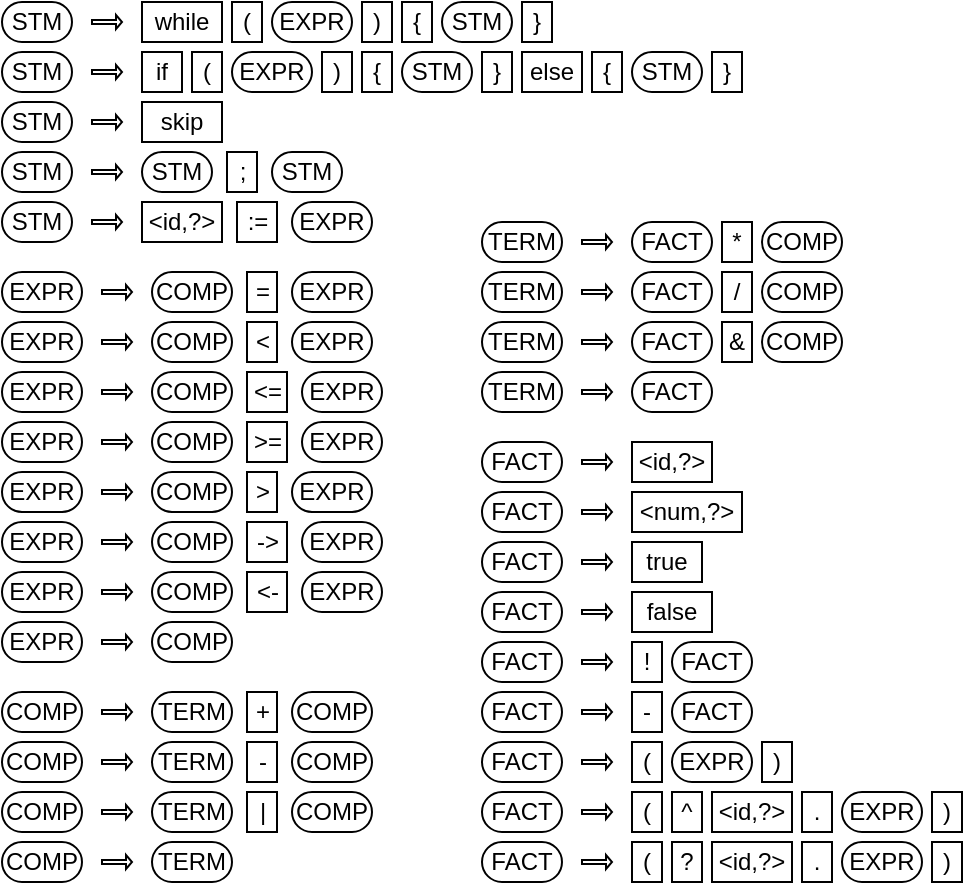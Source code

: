 <mxfile version="13.9.2" type="device"><diagram id="_DLMi7Rd4zB4vuH4XmJa" name="Page-1"><mxGraphModel dx="1185" dy="742" grid="1" gridSize="10" guides="1" tooltips="1" connect="1" arrows="1" fold="1" page="1" pageScale="1" pageWidth="827" pageHeight="1169" math="0" shadow="0"><root><mxCell id="0"/><mxCell id="1" parent="0"/><mxCell id="IXW-Yox70VNDbSDln5-R-162" value="STM" style="rounded=1;whiteSpace=wrap;html=1;fontSize=12;arcSize=50;" parent="1" vertex="1"><mxGeometry x="40" y="40" width="35" height="20" as="geometry"/></mxCell><mxCell id="IXW-Yox70VNDbSDln5-R-163" value="" style="shape=singleArrow;whiteSpace=wrap;html=1;fontSize=12;" parent="1" vertex="1"><mxGeometry x="85" y="46.5" width="15" height="7" as="geometry"/></mxCell><mxCell id="IXW-Yox70VNDbSDln5-R-164" value="while" style="rounded=0;whiteSpace=wrap;html=1;fontSize=12;spacing=0;" parent="1" vertex="1"><mxGeometry x="110" y="40" width="40" height="20" as="geometry"/></mxCell><mxCell id="IXW-Yox70VNDbSDln5-R-165" value="(" style="rounded=0;whiteSpace=wrap;html=1;fontSize=12;spacing=0;" parent="1" vertex="1"><mxGeometry x="155" y="40" width="15" height="20" as="geometry"/></mxCell><mxCell id="IXW-Yox70VNDbSDln5-R-166" value="EXPR" style="rounded=1;whiteSpace=wrap;html=1;fontSize=12;arcSize=50;" parent="1" vertex="1"><mxGeometry x="175" y="40" width="40" height="20" as="geometry"/></mxCell><mxCell id="IXW-Yox70VNDbSDln5-R-167" value=")" style="rounded=0;whiteSpace=wrap;html=1;fontSize=12;spacing=0;" parent="1" vertex="1"><mxGeometry x="220" y="40" width="15" height="20" as="geometry"/></mxCell><mxCell id="IXW-Yox70VNDbSDln5-R-168" value="{" style="rounded=0;whiteSpace=wrap;html=1;fontSize=12;spacing=0;" parent="1" vertex="1"><mxGeometry x="240" y="40" width="15" height="20" as="geometry"/></mxCell><mxCell id="IXW-Yox70VNDbSDln5-R-169" value="STM" style="rounded=1;whiteSpace=wrap;html=1;fontSize=12;arcSize=50;" parent="1" vertex="1"><mxGeometry x="260" y="40" width="35" height="20" as="geometry"/></mxCell><mxCell id="IXW-Yox70VNDbSDln5-R-170" value="}" style="rounded=0;whiteSpace=wrap;html=1;fontSize=12;spacing=0;" parent="1" vertex="1"><mxGeometry x="300" y="40" width="15" height="20" as="geometry"/></mxCell><mxCell id="IXW-Yox70VNDbSDln5-R-171" value="STM" style="rounded=1;whiteSpace=wrap;html=1;fontSize=12;arcSize=50;" parent="1" vertex="1"><mxGeometry x="40" y="65" width="35" height="20" as="geometry"/></mxCell><mxCell id="IXW-Yox70VNDbSDln5-R-172" value="" style="shape=singleArrow;whiteSpace=wrap;html=1;fontSize=12;" parent="1" vertex="1"><mxGeometry x="85" y="71.5" width="15" height="7" as="geometry"/></mxCell><mxCell id="IXW-Yox70VNDbSDln5-R-173" value="if" style="rounded=0;whiteSpace=wrap;html=1;fontSize=12;spacing=0;" parent="1" vertex="1"><mxGeometry x="110" y="65" width="20" height="20" as="geometry"/></mxCell><mxCell id="IXW-Yox70VNDbSDln5-R-174" value="(" style="rounded=0;whiteSpace=wrap;html=1;fontSize=12;spacing=0;" parent="1" vertex="1"><mxGeometry x="135" y="65" width="15" height="20" as="geometry"/></mxCell><mxCell id="IXW-Yox70VNDbSDln5-R-175" value="EXPR" style="rounded=1;whiteSpace=wrap;html=1;fontSize=12;arcSize=50;" parent="1" vertex="1"><mxGeometry x="155" y="65" width="40" height="20" as="geometry"/></mxCell><mxCell id="IXW-Yox70VNDbSDln5-R-176" value=")" style="rounded=0;whiteSpace=wrap;html=1;fontSize=12;spacing=0;" parent="1" vertex="1"><mxGeometry x="200" y="65" width="15" height="20" as="geometry"/></mxCell><mxCell id="IXW-Yox70VNDbSDln5-R-177" value="{" style="rounded=0;whiteSpace=wrap;html=1;fontSize=12;spacing=0;" parent="1" vertex="1"><mxGeometry x="220" y="65" width="15" height="20" as="geometry"/></mxCell><mxCell id="IXW-Yox70VNDbSDln5-R-178" value="STM" style="rounded=1;whiteSpace=wrap;html=1;fontSize=12;arcSize=50;" parent="1" vertex="1"><mxGeometry x="240" y="65" width="35" height="20" as="geometry"/></mxCell><mxCell id="IXW-Yox70VNDbSDln5-R-179" value="}" style="rounded=0;whiteSpace=wrap;html=1;fontSize=12;spacing=0;" parent="1" vertex="1"><mxGeometry x="280" y="65" width="15" height="20" as="geometry"/></mxCell><mxCell id="IXW-Yox70VNDbSDln5-R-180" value="&lt;div&gt;else&lt;/div&gt;" style="rounded=0;whiteSpace=wrap;html=1;fontSize=12;spacing=0;" parent="1" vertex="1"><mxGeometry x="300" y="65" width="30" height="20" as="geometry"/></mxCell><mxCell id="IXW-Yox70VNDbSDln5-R-181" value="{" style="rounded=0;whiteSpace=wrap;html=1;fontSize=12;spacing=0;" parent="1" vertex="1"><mxGeometry x="335" y="65" width="15" height="20" as="geometry"/></mxCell><mxCell id="IXW-Yox70VNDbSDln5-R-182" value="STM" style="rounded=1;whiteSpace=wrap;html=1;fontSize=12;arcSize=50;" parent="1" vertex="1"><mxGeometry x="355" y="65" width="35" height="20" as="geometry"/></mxCell><mxCell id="IXW-Yox70VNDbSDln5-R-183" value="}" style="rounded=0;whiteSpace=wrap;html=1;fontSize=12;spacing=0;" parent="1" vertex="1"><mxGeometry x="395" y="65" width="15" height="20" as="geometry"/></mxCell><mxCell id="IXW-Yox70VNDbSDln5-R-184" value="STM" style="rounded=1;whiteSpace=wrap;html=1;fontSize=12;arcSize=50;" parent="1" vertex="1"><mxGeometry x="40" y="90" width="35" height="20" as="geometry"/></mxCell><mxCell id="IXW-Yox70VNDbSDln5-R-185" value="" style="shape=singleArrow;whiteSpace=wrap;html=1;fontSize=12;" parent="1" vertex="1"><mxGeometry x="85" y="96.5" width="15" height="7" as="geometry"/></mxCell><mxCell id="IXW-Yox70VNDbSDln5-R-186" value="&lt;div&gt;skip&lt;/div&gt;" style="rounded=0;whiteSpace=wrap;html=1;fontSize=12;spacing=0;" parent="1" vertex="1"><mxGeometry x="110" y="90" width="40" height="20" as="geometry"/></mxCell><mxCell id="IXW-Yox70VNDbSDln5-R-187" value="STM" style="rounded=1;whiteSpace=wrap;html=1;fontSize=12;arcSize=50;" parent="1" vertex="1"><mxGeometry x="40" y="115" width="35" height="20" as="geometry"/></mxCell><mxCell id="IXW-Yox70VNDbSDln5-R-188" value="" style="shape=singleArrow;whiteSpace=wrap;html=1;fontSize=12;" parent="1" vertex="1"><mxGeometry x="85" y="121.5" width="15" height="7" as="geometry"/></mxCell><mxCell id="IXW-Yox70VNDbSDln5-R-190" value="STM" style="rounded=1;whiteSpace=wrap;html=1;fontSize=12;arcSize=50;" parent="1" vertex="1"><mxGeometry x="110" y="115" width="35" height="20" as="geometry"/></mxCell><mxCell id="IXW-Yox70VNDbSDln5-R-191" value="STM" style="rounded=1;whiteSpace=wrap;html=1;fontSize=12;arcSize=50;" parent="1" vertex="1"><mxGeometry x="175" y="115" width="35" height="20" as="geometry"/></mxCell><mxCell id="IXW-Yox70VNDbSDln5-R-192" value=";" style="rounded=0;whiteSpace=wrap;html=1;fontSize=12;spacing=0;" parent="1" vertex="1"><mxGeometry x="152.5" y="115" width="15" height="20" as="geometry"/></mxCell><mxCell id="IXW-Yox70VNDbSDln5-R-193" value="EXPR" style="rounded=1;whiteSpace=wrap;html=1;fontSize=12;arcSize=50;" parent="1" vertex="1"><mxGeometry x="40" y="175" width="40" height="20" as="geometry"/></mxCell><mxCell id="IXW-Yox70VNDbSDln5-R-194" value="" style="shape=singleArrow;whiteSpace=wrap;html=1;fontSize=12;" parent="1" vertex="1"><mxGeometry x="90" y="181.5" width="15" height="7" as="geometry"/></mxCell><mxCell id="IXW-Yox70VNDbSDln5-R-195" value="STM" style="rounded=1;whiteSpace=wrap;html=1;fontSize=12;arcSize=50;" parent="1" vertex="1"><mxGeometry x="40" y="140" width="35" height="20" as="geometry"/></mxCell><mxCell id="IXW-Yox70VNDbSDln5-R-196" value="" style="shape=singleArrow;whiteSpace=wrap;html=1;fontSize=12;" parent="1" vertex="1"><mxGeometry x="85" y="146.5" width="15" height="7" as="geometry"/></mxCell><mxCell id="IXW-Yox70VNDbSDln5-R-200" value="&amp;lt;id,?&amp;gt;" style="rounded=0;whiteSpace=wrap;html=1;fontSize=12;spacing=0;" parent="1" vertex="1"><mxGeometry x="110" y="140" width="40" height="20" as="geometry"/></mxCell><mxCell id="IXW-Yox70VNDbSDln5-R-201" value=":=" style="rounded=0;whiteSpace=wrap;html=1;fontSize=12;spacing=0;" parent="1" vertex="1"><mxGeometry x="157.5" y="140" width="20" height="20" as="geometry"/></mxCell><mxCell id="IXW-Yox70VNDbSDln5-R-202" value="EXPR" style="rounded=1;whiteSpace=wrap;html=1;fontSize=12;arcSize=50;" parent="1" vertex="1"><mxGeometry x="185" y="140" width="40" height="20" as="geometry"/></mxCell><mxCell id="IXW-Yox70VNDbSDln5-R-203" value="COMP" style="rounded=1;whiteSpace=wrap;html=1;fontSize=12;arcSize=50;" parent="1" vertex="1"><mxGeometry x="115" y="175" width="40" height="20" as="geometry"/></mxCell><mxCell id="IXW-Yox70VNDbSDln5-R-204" value="=" style="rounded=0;whiteSpace=wrap;html=1;fontSize=12;spacing=0;" parent="1" vertex="1"><mxGeometry x="162.5" y="175" width="15" height="20" as="geometry"/></mxCell><mxCell id="IXW-Yox70VNDbSDln5-R-205" value="EXPR" style="rounded=1;whiteSpace=wrap;html=1;fontSize=12;arcSize=50;" parent="1" vertex="1"><mxGeometry x="185" y="175" width="40" height="20" as="geometry"/></mxCell><mxCell id="IXW-Yox70VNDbSDln5-R-206" value="EXPR" style="rounded=1;whiteSpace=wrap;html=1;fontSize=12;arcSize=50;" parent="1" vertex="1"><mxGeometry x="40" y="350" width="40" height="20" as="geometry"/></mxCell><mxCell id="IXW-Yox70VNDbSDln5-R-207" value="" style="shape=singleArrow;whiteSpace=wrap;html=1;fontSize=12;" parent="1" vertex="1"><mxGeometry x="90" y="356.5" width="15" height="7" as="geometry"/></mxCell><mxCell id="IXW-Yox70VNDbSDln5-R-208" value="COMP" style="rounded=1;whiteSpace=wrap;html=1;fontSize=12;arcSize=50;" parent="1" vertex="1"><mxGeometry x="115" y="350" width="40" height="20" as="geometry"/></mxCell><mxCell id="IXW-Yox70VNDbSDln5-R-250" value="COMP" style="rounded=1;whiteSpace=wrap;html=1;fontSize=12;arcSize=50;" parent="1" vertex="1"><mxGeometry x="40" y="385" width="40" height="20" as="geometry"/></mxCell><mxCell id="IXW-Yox70VNDbSDln5-R-251" value="" style="shape=singleArrow;whiteSpace=wrap;html=1;fontSize=12;" parent="1" vertex="1"><mxGeometry x="90" y="391.5" width="15" height="7" as="geometry"/></mxCell><mxCell id="IXW-Yox70VNDbSDln5-R-252" value="TERM" style="rounded=1;whiteSpace=wrap;html=1;fontSize=12;arcSize=50;" parent="1" vertex="1"><mxGeometry x="115" y="385" width="40" height="20" as="geometry"/></mxCell><mxCell id="IXW-Yox70VNDbSDln5-R-253" value="+" style="rounded=0;whiteSpace=wrap;html=1;fontSize=12;spacing=0;" parent="1" vertex="1"><mxGeometry x="162.5" y="385" width="15" height="20" as="geometry"/></mxCell><mxCell id="IXW-Yox70VNDbSDln5-R-254" value="COMP" style="rounded=1;whiteSpace=wrap;html=1;fontSize=12;arcSize=50;" parent="1" vertex="1"><mxGeometry x="185" y="385" width="40" height="20" as="geometry"/></mxCell><mxCell id="IXW-Yox70VNDbSDln5-R-255" value="COMP" style="rounded=1;whiteSpace=wrap;html=1;fontSize=12;arcSize=50;" parent="1" vertex="1"><mxGeometry x="40" y="410" width="40" height="20" as="geometry"/></mxCell><mxCell id="IXW-Yox70VNDbSDln5-R-256" value="" style="shape=singleArrow;whiteSpace=wrap;html=1;fontSize=12;" parent="1" vertex="1"><mxGeometry x="90" y="416.5" width="15" height="7" as="geometry"/></mxCell><mxCell id="IXW-Yox70VNDbSDln5-R-257" value="TERM" style="rounded=1;whiteSpace=wrap;html=1;fontSize=12;arcSize=50;" parent="1" vertex="1"><mxGeometry x="115" y="410" width="40" height="20" as="geometry"/></mxCell><mxCell id="IXW-Yox70VNDbSDln5-R-258" value="-" style="rounded=0;whiteSpace=wrap;html=1;fontSize=12;spacing=0;" parent="1" vertex="1"><mxGeometry x="162.5" y="410" width="15" height="20" as="geometry"/></mxCell><mxCell id="IXW-Yox70VNDbSDln5-R-259" value="COMP" style="rounded=1;whiteSpace=wrap;html=1;fontSize=12;arcSize=50;" parent="1" vertex="1"><mxGeometry x="185" y="410" width="40" height="20" as="geometry"/></mxCell><mxCell id="6NAF5wHNSTiHIX0vllcd-3" value="EXPR" style="rounded=1;whiteSpace=wrap;html=1;fontSize=12;arcSize=50;" vertex="1" parent="1"><mxGeometry x="40" y="200" width="40" height="20" as="geometry"/></mxCell><mxCell id="6NAF5wHNSTiHIX0vllcd-4" value="" style="shape=singleArrow;whiteSpace=wrap;html=1;fontSize=12;" vertex="1" parent="1"><mxGeometry x="90" y="206.5" width="15" height="7" as="geometry"/></mxCell><mxCell id="6NAF5wHNSTiHIX0vllcd-5" value="COMP" style="rounded=1;whiteSpace=wrap;html=1;fontSize=12;arcSize=50;" vertex="1" parent="1"><mxGeometry x="115" y="200" width="40" height="20" as="geometry"/></mxCell><mxCell id="6NAF5wHNSTiHIX0vllcd-6" value="&amp;lt;" style="rounded=0;whiteSpace=wrap;html=1;fontSize=12;spacing=0;" vertex="1" parent="1"><mxGeometry x="162.5" y="200" width="15" height="20" as="geometry"/></mxCell><mxCell id="6NAF5wHNSTiHIX0vllcd-7" value="EXPR" style="rounded=1;whiteSpace=wrap;html=1;fontSize=12;arcSize=50;" vertex="1" parent="1"><mxGeometry x="185" y="200" width="40" height="20" as="geometry"/></mxCell><mxCell id="6NAF5wHNSTiHIX0vllcd-8" value="EXPR" style="rounded=1;whiteSpace=wrap;html=1;fontSize=12;arcSize=50;" vertex="1" parent="1"><mxGeometry x="40" y="225" width="40" height="20" as="geometry"/></mxCell><mxCell id="6NAF5wHNSTiHIX0vllcd-9" value="" style="shape=singleArrow;whiteSpace=wrap;html=1;fontSize=12;" vertex="1" parent="1"><mxGeometry x="90" y="231.5" width="15" height="7" as="geometry"/></mxCell><mxCell id="6NAF5wHNSTiHIX0vllcd-10" value="COMP" style="rounded=1;whiteSpace=wrap;html=1;fontSize=12;arcSize=50;" vertex="1" parent="1"><mxGeometry x="115" y="225" width="40" height="20" as="geometry"/></mxCell><mxCell id="6NAF5wHNSTiHIX0vllcd-11" value="&amp;lt;=" style="rounded=0;whiteSpace=wrap;html=1;fontSize=12;spacing=0;" vertex="1" parent="1"><mxGeometry x="162.5" y="225" width="20" height="20" as="geometry"/></mxCell><mxCell id="6NAF5wHNSTiHIX0vllcd-12" value="EXPR" style="rounded=1;whiteSpace=wrap;html=1;fontSize=12;arcSize=50;" vertex="1" parent="1"><mxGeometry x="190" y="225" width="40" height="20" as="geometry"/></mxCell><mxCell id="6NAF5wHNSTiHIX0vllcd-13" value="EXPR" style="rounded=1;whiteSpace=wrap;html=1;fontSize=12;arcSize=50;" vertex="1" parent="1"><mxGeometry x="40" y="250" width="40" height="20" as="geometry"/></mxCell><mxCell id="6NAF5wHNSTiHIX0vllcd-14" value="" style="shape=singleArrow;whiteSpace=wrap;html=1;fontSize=12;" vertex="1" parent="1"><mxGeometry x="90" y="256.5" width="15" height="7" as="geometry"/></mxCell><mxCell id="6NAF5wHNSTiHIX0vllcd-15" value="COMP" style="rounded=1;whiteSpace=wrap;html=1;fontSize=12;arcSize=50;" vertex="1" parent="1"><mxGeometry x="115" y="250" width="40" height="20" as="geometry"/></mxCell><mxCell id="6NAF5wHNSTiHIX0vllcd-16" value="&amp;gt;=" style="rounded=0;whiteSpace=wrap;html=1;fontSize=12;spacing=0;" vertex="1" parent="1"><mxGeometry x="162.5" y="250" width="20" height="20" as="geometry"/></mxCell><mxCell id="6NAF5wHNSTiHIX0vllcd-17" value="EXPR" style="rounded=1;whiteSpace=wrap;html=1;fontSize=12;arcSize=50;" vertex="1" parent="1"><mxGeometry x="190" y="250" width="40" height="20" as="geometry"/></mxCell><mxCell id="6NAF5wHNSTiHIX0vllcd-33" value="EXPR" style="rounded=1;whiteSpace=wrap;html=1;fontSize=12;arcSize=50;" vertex="1" parent="1"><mxGeometry x="40" y="275" width="40" height="20" as="geometry"/></mxCell><mxCell id="6NAF5wHNSTiHIX0vllcd-34" value="" style="shape=singleArrow;whiteSpace=wrap;html=1;fontSize=12;" vertex="1" parent="1"><mxGeometry x="90" y="281.5" width="15" height="7" as="geometry"/></mxCell><mxCell id="6NAF5wHNSTiHIX0vllcd-35" value="COMP" style="rounded=1;whiteSpace=wrap;html=1;fontSize=12;arcSize=50;" vertex="1" parent="1"><mxGeometry x="115" y="275" width="40" height="20" as="geometry"/></mxCell><mxCell id="6NAF5wHNSTiHIX0vllcd-36" value="&amp;gt;" style="rounded=0;whiteSpace=wrap;html=1;fontSize=12;spacing=0;" vertex="1" parent="1"><mxGeometry x="162.5" y="275" width="15" height="20" as="geometry"/></mxCell><mxCell id="6NAF5wHNSTiHIX0vllcd-37" value="EXPR" style="rounded=1;whiteSpace=wrap;html=1;fontSize=12;arcSize=50;" vertex="1" parent="1"><mxGeometry x="185" y="275" width="40" height="20" as="geometry"/></mxCell><mxCell id="6NAF5wHNSTiHIX0vllcd-38" value="EXPR" style="rounded=1;whiteSpace=wrap;html=1;fontSize=12;arcSize=50;" vertex="1" parent="1"><mxGeometry x="40" y="300" width="40" height="20" as="geometry"/></mxCell><mxCell id="6NAF5wHNSTiHIX0vllcd-39" value="" style="shape=singleArrow;whiteSpace=wrap;html=1;fontSize=12;" vertex="1" parent="1"><mxGeometry x="90" y="306.5" width="15" height="7" as="geometry"/></mxCell><mxCell id="6NAF5wHNSTiHIX0vllcd-40" value="COMP" style="rounded=1;whiteSpace=wrap;html=1;fontSize=12;arcSize=50;" vertex="1" parent="1"><mxGeometry x="115" y="300" width="40" height="20" as="geometry"/></mxCell><mxCell id="6NAF5wHNSTiHIX0vllcd-41" value="-&amp;gt;" style="rounded=0;whiteSpace=wrap;html=1;fontSize=12;spacing=0;" vertex="1" parent="1"><mxGeometry x="162.5" y="300" width="20" height="20" as="geometry"/></mxCell><mxCell id="6NAF5wHNSTiHIX0vllcd-42" value="EXPR" style="rounded=1;whiteSpace=wrap;html=1;fontSize=12;arcSize=50;" vertex="1" parent="1"><mxGeometry x="190" y="300" width="40" height="20" as="geometry"/></mxCell><mxCell id="6NAF5wHNSTiHIX0vllcd-43" value="EXPR" style="rounded=1;whiteSpace=wrap;html=1;fontSize=12;arcSize=50;" vertex="1" parent="1"><mxGeometry x="40" y="325" width="40" height="20" as="geometry"/></mxCell><mxCell id="6NAF5wHNSTiHIX0vllcd-44" value="" style="shape=singleArrow;whiteSpace=wrap;html=1;fontSize=12;" vertex="1" parent="1"><mxGeometry x="90" y="331.5" width="15" height="7" as="geometry"/></mxCell><mxCell id="6NAF5wHNSTiHIX0vllcd-45" value="COMP" style="rounded=1;whiteSpace=wrap;html=1;fontSize=12;arcSize=50;" vertex="1" parent="1"><mxGeometry x="115" y="325" width="40" height="20" as="geometry"/></mxCell><mxCell id="6NAF5wHNSTiHIX0vllcd-46" value="&amp;lt;-" style="rounded=0;whiteSpace=wrap;html=1;fontSize=12;spacing=0;" vertex="1" parent="1"><mxGeometry x="162.5" y="325" width="20" height="20" as="geometry"/></mxCell><mxCell id="6NAF5wHNSTiHIX0vllcd-47" value="EXPR" style="rounded=1;whiteSpace=wrap;html=1;fontSize=12;arcSize=50;" vertex="1" parent="1"><mxGeometry x="190" y="325" width="40" height="20" as="geometry"/></mxCell><mxCell id="6NAF5wHNSTiHIX0vllcd-48" value="COMP" style="rounded=1;whiteSpace=wrap;html=1;fontSize=12;arcSize=50;" vertex="1" parent="1"><mxGeometry x="40" y="435" width="40" height="20" as="geometry"/></mxCell><mxCell id="6NAF5wHNSTiHIX0vllcd-49" value="" style="shape=singleArrow;whiteSpace=wrap;html=1;fontSize=12;" vertex="1" parent="1"><mxGeometry x="90" y="441.5" width="15" height="7" as="geometry"/></mxCell><mxCell id="6NAF5wHNSTiHIX0vllcd-50" value="TERM" style="rounded=1;whiteSpace=wrap;html=1;fontSize=12;arcSize=50;" vertex="1" parent="1"><mxGeometry x="115" y="435" width="40" height="20" as="geometry"/></mxCell><mxCell id="6NAF5wHNSTiHIX0vllcd-51" value="|" style="rounded=0;whiteSpace=wrap;html=1;fontSize=12;spacing=0;" vertex="1" parent="1"><mxGeometry x="162.5" y="435" width="15" height="20" as="geometry"/></mxCell><mxCell id="6NAF5wHNSTiHIX0vllcd-52" value="COMP" style="rounded=1;whiteSpace=wrap;html=1;fontSize=12;arcSize=50;" vertex="1" parent="1"><mxGeometry x="185" y="435" width="40" height="20" as="geometry"/></mxCell><mxCell id="6NAF5wHNSTiHIX0vllcd-53" value="COMP" style="rounded=1;whiteSpace=wrap;html=1;fontSize=12;arcSize=50;" vertex="1" parent="1"><mxGeometry x="40" y="460" width="40" height="20" as="geometry"/></mxCell><mxCell id="6NAF5wHNSTiHIX0vllcd-54" value="" style="shape=singleArrow;whiteSpace=wrap;html=1;fontSize=12;" vertex="1" parent="1"><mxGeometry x="90" y="466.5" width="15" height="7" as="geometry"/></mxCell><mxCell id="6NAF5wHNSTiHIX0vllcd-55" value="TERM" style="rounded=1;whiteSpace=wrap;html=1;fontSize=12;arcSize=50;" vertex="1" parent="1"><mxGeometry x="115" y="460" width="40" height="20" as="geometry"/></mxCell><mxCell id="6NAF5wHNSTiHIX0vllcd-58" value="TERM" style="rounded=1;whiteSpace=wrap;html=1;fontSize=12;arcSize=50;" vertex="1" parent="1"><mxGeometry x="280" y="150" width="40" height="20" as="geometry"/></mxCell><mxCell id="6NAF5wHNSTiHIX0vllcd-59" value="" style="shape=singleArrow;whiteSpace=wrap;html=1;fontSize=12;" vertex="1" parent="1"><mxGeometry x="330" y="156.5" width="15" height="7" as="geometry"/></mxCell><mxCell id="6NAF5wHNSTiHIX0vllcd-60" value="FACT" style="rounded=1;whiteSpace=wrap;html=1;fontSize=12;arcSize=50;" vertex="1" parent="1"><mxGeometry x="355" y="150" width="40" height="20" as="geometry"/></mxCell><mxCell id="6NAF5wHNSTiHIX0vllcd-61" value="*" style="rounded=0;whiteSpace=wrap;html=1;fontSize=12;spacing=0;" vertex="1" parent="1"><mxGeometry x="400" y="150" width="15" height="20" as="geometry"/></mxCell><mxCell id="6NAF5wHNSTiHIX0vllcd-62" value="COMP" style="rounded=1;whiteSpace=wrap;html=1;fontSize=12;arcSize=50;" vertex="1" parent="1"><mxGeometry x="420" y="150" width="40" height="20" as="geometry"/></mxCell><mxCell id="6NAF5wHNSTiHIX0vllcd-63" value="TERM" style="rounded=1;whiteSpace=wrap;html=1;fontSize=12;arcSize=50;" vertex="1" parent="1"><mxGeometry x="280" y="175" width="40" height="20" as="geometry"/></mxCell><mxCell id="6NAF5wHNSTiHIX0vllcd-64" value="" style="shape=singleArrow;whiteSpace=wrap;html=1;fontSize=12;" vertex="1" parent="1"><mxGeometry x="330" y="181.5" width="15" height="7" as="geometry"/></mxCell><mxCell id="6NAF5wHNSTiHIX0vllcd-65" value="FACT" style="rounded=1;whiteSpace=wrap;html=1;fontSize=12;arcSize=50;" vertex="1" parent="1"><mxGeometry x="355" y="175" width="40" height="20" as="geometry"/></mxCell><mxCell id="6NAF5wHNSTiHIX0vllcd-66" value="/" style="rounded=0;whiteSpace=wrap;html=1;fontSize=12;spacing=0;" vertex="1" parent="1"><mxGeometry x="400" y="175" width="15" height="20" as="geometry"/></mxCell><mxCell id="6NAF5wHNSTiHIX0vllcd-67" value="COMP" style="rounded=1;whiteSpace=wrap;html=1;fontSize=12;arcSize=50;" vertex="1" parent="1"><mxGeometry x="420" y="175" width="40" height="20" as="geometry"/></mxCell><mxCell id="6NAF5wHNSTiHIX0vllcd-68" value="TERM" style="rounded=1;whiteSpace=wrap;html=1;fontSize=12;arcSize=50;" vertex="1" parent="1"><mxGeometry x="280" y="200" width="40" height="20" as="geometry"/></mxCell><mxCell id="6NAF5wHNSTiHIX0vllcd-69" value="" style="shape=singleArrow;whiteSpace=wrap;html=1;fontSize=12;" vertex="1" parent="1"><mxGeometry x="330" y="206.5" width="15" height="7" as="geometry"/></mxCell><mxCell id="6NAF5wHNSTiHIX0vllcd-70" value="FACT" style="rounded=1;whiteSpace=wrap;html=1;fontSize=12;arcSize=50;" vertex="1" parent="1"><mxGeometry x="355" y="200" width="40" height="20" as="geometry"/></mxCell><mxCell id="6NAF5wHNSTiHIX0vllcd-71" value="&amp;amp;" style="rounded=0;whiteSpace=wrap;html=1;fontSize=12;spacing=0;" vertex="1" parent="1"><mxGeometry x="400" y="200" width="15" height="20" as="geometry"/></mxCell><mxCell id="6NAF5wHNSTiHIX0vllcd-72" value="COMP" style="rounded=1;whiteSpace=wrap;html=1;fontSize=12;arcSize=50;" vertex="1" parent="1"><mxGeometry x="420" y="200" width="40" height="20" as="geometry"/></mxCell><mxCell id="6NAF5wHNSTiHIX0vllcd-73" value="TERM" style="rounded=1;whiteSpace=wrap;html=1;fontSize=12;arcSize=50;" vertex="1" parent="1"><mxGeometry x="280" y="225" width="40" height="20" as="geometry"/></mxCell><mxCell id="6NAF5wHNSTiHIX0vllcd-74" value="" style="shape=singleArrow;whiteSpace=wrap;html=1;fontSize=12;" vertex="1" parent="1"><mxGeometry x="330" y="231.5" width="15" height="7" as="geometry"/></mxCell><mxCell id="6NAF5wHNSTiHIX0vllcd-75" value="FACT" style="rounded=1;whiteSpace=wrap;html=1;fontSize=12;arcSize=50;" vertex="1" parent="1"><mxGeometry x="355" y="225" width="40" height="20" as="geometry"/></mxCell><mxCell id="6NAF5wHNSTiHIX0vllcd-76" value="FACT" style="rounded=1;whiteSpace=wrap;html=1;fontSize=12;arcSize=50;" vertex="1" parent="1"><mxGeometry x="280" y="260" width="40" height="20" as="geometry"/></mxCell><mxCell id="6NAF5wHNSTiHIX0vllcd-77" value="" style="shape=singleArrow;whiteSpace=wrap;html=1;fontSize=12;" vertex="1" parent="1"><mxGeometry x="330" y="266.5" width="15" height="7" as="geometry"/></mxCell><mxCell id="6NAF5wHNSTiHIX0vllcd-81" value="FACT" style="rounded=1;whiteSpace=wrap;html=1;fontSize=12;arcSize=50;" vertex="1" parent="1"><mxGeometry x="280" y="285" width="40" height="20" as="geometry"/></mxCell><mxCell id="6NAF5wHNSTiHIX0vllcd-82" value="" style="shape=singleArrow;whiteSpace=wrap;html=1;fontSize=12;" vertex="1" parent="1"><mxGeometry x="330" y="291.5" width="15" height="7" as="geometry"/></mxCell><mxCell id="6NAF5wHNSTiHIX0vllcd-86" value="FACT" style="rounded=1;whiteSpace=wrap;html=1;fontSize=12;arcSize=50;" vertex="1" parent="1"><mxGeometry x="280" y="310" width="40" height="20" as="geometry"/></mxCell><mxCell id="6NAF5wHNSTiHIX0vllcd-87" value="" style="shape=singleArrow;whiteSpace=wrap;html=1;fontSize=12;" vertex="1" parent="1"><mxGeometry x="330" y="316.5" width="15" height="7" as="geometry"/></mxCell><mxCell id="6NAF5wHNSTiHIX0vllcd-91" value="FACT" style="rounded=1;whiteSpace=wrap;html=1;fontSize=12;arcSize=50;" vertex="1" parent="1"><mxGeometry x="280" y="335" width="40" height="20" as="geometry"/></mxCell><mxCell id="6NAF5wHNSTiHIX0vllcd-92" value="" style="shape=singleArrow;whiteSpace=wrap;html=1;fontSize=12;" vertex="1" parent="1"><mxGeometry x="330" y="341.5" width="15" height="7" as="geometry"/></mxCell><mxCell id="6NAF5wHNSTiHIX0vllcd-94" value="&amp;lt;id,?&amp;gt;" style="rounded=0;whiteSpace=wrap;html=1;fontSize=12;spacing=0;" vertex="1" parent="1"><mxGeometry x="355" y="260" width="40" height="20" as="geometry"/></mxCell><mxCell id="6NAF5wHNSTiHIX0vllcd-95" value="&amp;lt;num,?&amp;gt;" style="rounded=0;whiteSpace=wrap;html=1;fontSize=12;spacing=0;" vertex="1" parent="1"><mxGeometry x="355" y="285" width="55" height="20" as="geometry"/></mxCell><mxCell id="6NAF5wHNSTiHIX0vllcd-96" value="true" style="rounded=0;whiteSpace=wrap;html=1;fontSize=12;spacing=0;" vertex="1" parent="1"><mxGeometry x="355" y="310" width="35" height="20" as="geometry"/></mxCell><mxCell id="6NAF5wHNSTiHIX0vllcd-97" value="false" style="rounded=0;whiteSpace=wrap;html=1;fontSize=12;spacing=0;" vertex="1" parent="1"><mxGeometry x="355" y="335" width="40" height="20" as="geometry"/></mxCell><mxCell id="6NAF5wHNSTiHIX0vllcd-98" value="FACT" style="rounded=1;whiteSpace=wrap;html=1;fontSize=12;arcSize=50;" vertex="1" parent="1"><mxGeometry x="280" y="360" width="40" height="20" as="geometry"/></mxCell><mxCell id="6NAF5wHNSTiHIX0vllcd-99" value="" style="shape=singleArrow;whiteSpace=wrap;html=1;fontSize=12;" vertex="1" parent="1"><mxGeometry x="330" y="366.5" width="15" height="7" as="geometry"/></mxCell><mxCell id="6NAF5wHNSTiHIX0vllcd-100" value="FACT" style="rounded=1;whiteSpace=wrap;html=1;fontSize=12;arcSize=50;" vertex="1" parent="1"><mxGeometry x="280" y="385" width="40" height="20" as="geometry"/></mxCell><mxCell id="6NAF5wHNSTiHIX0vllcd-101" value="" style="shape=singleArrow;whiteSpace=wrap;html=1;fontSize=12;" vertex="1" parent="1"><mxGeometry x="330" y="391.5" width="15" height="7" as="geometry"/></mxCell><mxCell id="6NAF5wHNSTiHIX0vllcd-106" value="!" style="rounded=0;whiteSpace=wrap;html=1;fontSize=12;spacing=0;" vertex="1" parent="1"><mxGeometry x="355" y="360" width="15" height="20" as="geometry"/></mxCell><mxCell id="6NAF5wHNSTiHIX0vllcd-107" value="-" style="rounded=0;whiteSpace=wrap;html=1;fontSize=12;spacing=0;" vertex="1" parent="1"><mxGeometry x="355" y="385" width="15" height="20" as="geometry"/></mxCell><mxCell id="6NAF5wHNSTiHIX0vllcd-110" value="FACT" style="rounded=1;whiteSpace=wrap;html=1;fontSize=12;arcSize=50;" vertex="1" parent="1"><mxGeometry x="375" y="360" width="40" height="20" as="geometry"/></mxCell><mxCell id="6NAF5wHNSTiHIX0vllcd-111" value="FACT" style="rounded=1;whiteSpace=wrap;html=1;fontSize=12;arcSize=50;" vertex="1" parent="1"><mxGeometry x="375" y="385" width="40" height="20" as="geometry"/></mxCell><mxCell id="6NAF5wHNSTiHIX0vllcd-112" value="FACT" style="rounded=1;whiteSpace=wrap;html=1;fontSize=12;arcSize=50;" vertex="1" parent="1"><mxGeometry x="280" y="410" width="40" height="20" as="geometry"/></mxCell><mxCell id="6NAF5wHNSTiHIX0vllcd-113" value="" style="shape=singleArrow;whiteSpace=wrap;html=1;fontSize=12;" vertex="1" parent="1"><mxGeometry x="330" y="416.5" width="15" height="7" as="geometry"/></mxCell><mxCell id="6NAF5wHNSTiHIX0vllcd-116" value="(" style="rounded=0;whiteSpace=wrap;html=1;fontSize=12;spacing=0;" vertex="1" parent="1"><mxGeometry x="355" y="410" width="15" height="20" as="geometry"/></mxCell><mxCell id="6NAF5wHNSTiHIX0vllcd-118" value="EXPR" style="rounded=1;whiteSpace=wrap;html=1;fontSize=12;arcSize=50;" vertex="1" parent="1"><mxGeometry x="375" y="410" width="40" height="20" as="geometry"/></mxCell><mxCell id="6NAF5wHNSTiHIX0vllcd-120" value=")" style="rounded=0;whiteSpace=wrap;html=1;fontSize=12;spacing=0;" vertex="1" parent="1"><mxGeometry x="420" y="410" width="15" height="20" as="geometry"/></mxCell><mxCell id="6NAF5wHNSTiHIX0vllcd-122" value="FACT" style="rounded=1;whiteSpace=wrap;html=1;fontSize=12;arcSize=50;" vertex="1" parent="1"><mxGeometry x="280" y="435" width="40" height="20" as="geometry"/></mxCell><mxCell id="6NAF5wHNSTiHIX0vllcd-123" value="" style="shape=singleArrow;whiteSpace=wrap;html=1;fontSize=12;" vertex="1" parent="1"><mxGeometry x="330" y="441.5" width="15" height="7" as="geometry"/></mxCell><mxCell id="6NAF5wHNSTiHIX0vllcd-124" value="(" style="rounded=0;whiteSpace=wrap;html=1;fontSize=12;spacing=0;" vertex="1" parent="1"><mxGeometry x="355" y="435" width="15" height="20" as="geometry"/></mxCell><mxCell id="6NAF5wHNSTiHIX0vllcd-126" value="FACT" style="rounded=1;whiteSpace=wrap;html=1;fontSize=12;arcSize=50;" vertex="1" parent="1"><mxGeometry x="280" y="460" width="40" height="20" as="geometry"/></mxCell><mxCell id="6NAF5wHNSTiHIX0vllcd-127" value="" style="shape=singleArrow;whiteSpace=wrap;html=1;fontSize=12;" vertex="1" parent="1"><mxGeometry x="330" y="466.5" width="15" height="7" as="geometry"/></mxCell><mxCell id="6NAF5wHNSTiHIX0vllcd-128" value="(" style="rounded=0;whiteSpace=wrap;html=1;fontSize=12;spacing=0;" vertex="1" parent="1"><mxGeometry x="355" y="460" width="15" height="20" as="geometry"/></mxCell><mxCell id="6NAF5wHNSTiHIX0vllcd-131" value="^" style="rounded=0;whiteSpace=wrap;html=1;fontSize=12;spacing=0;" vertex="1" parent="1"><mxGeometry x="375" y="435" width="15" height="20" as="geometry"/></mxCell><mxCell id="6NAF5wHNSTiHIX0vllcd-132" value="?" style="rounded=0;whiteSpace=wrap;html=1;fontSize=12;spacing=0;" vertex="1" parent="1"><mxGeometry x="375" y="460" width="15" height="20" as="geometry"/></mxCell><mxCell id="6NAF5wHNSTiHIX0vllcd-133" value="&amp;lt;id,?&amp;gt;" style="rounded=0;whiteSpace=wrap;html=1;fontSize=12;spacing=0;" vertex="1" parent="1"><mxGeometry x="395" y="435" width="40" height="20" as="geometry"/></mxCell><mxCell id="6NAF5wHNSTiHIX0vllcd-134" value="&amp;lt;id,?&amp;gt;" style="rounded=0;whiteSpace=wrap;html=1;fontSize=12;spacing=0;" vertex="1" parent="1"><mxGeometry x="395" y="460" width="40" height="20" as="geometry"/></mxCell><mxCell id="6NAF5wHNSTiHIX0vllcd-135" value="." style="rounded=0;whiteSpace=wrap;html=1;fontSize=12;spacing=0;" vertex="1" parent="1"><mxGeometry x="440" y="435" width="15" height="20" as="geometry"/></mxCell><mxCell id="6NAF5wHNSTiHIX0vllcd-136" value="." style="rounded=0;whiteSpace=wrap;html=1;fontSize=12;spacing=0;" vertex="1" parent="1"><mxGeometry x="440" y="460" width="15" height="20" as="geometry"/></mxCell><mxCell id="6NAF5wHNSTiHIX0vllcd-137" value="EXPR" style="rounded=1;whiteSpace=wrap;html=1;fontSize=12;arcSize=50;" vertex="1" parent="1"><mxGeometry x="460" y="460" width="40" height="20" as="geometry"/></mxCell><mxCell id="6NAF5wHNSTiHIX0vllcd-138" value="EXPR" style="rounded=1;whiteSpace=wrap;html=1;fontSize=12;arcSize=50;" vertex="1" parent="1"><mxGeometry x="460" y="435" width="40" height="20" as="geometry"/></mxCell><mxCell id="6NAF5wHNSTiHIX0vllcd-139" value=")" style="rounded=0;whiteSpace=wrap;html=1;fontSize=12;spacing=0;" vertex="1" parent="1"><mxGeometry x="505" y="435" width="15" height="20" as="geometry"/></mxCell><mxCell id="6NAF5wHNSTiHIX0vllcd-140" value=")" style="rounded=0;whiteSpace=wrap;html=1;fontSize=12;spacing=0;" vertex="1" parent="1"><mxGeometry x="505" y="460" width="15" height="20" as="geometry"/></mxCell></root></mxGraphModel></diagram></mxfile>
